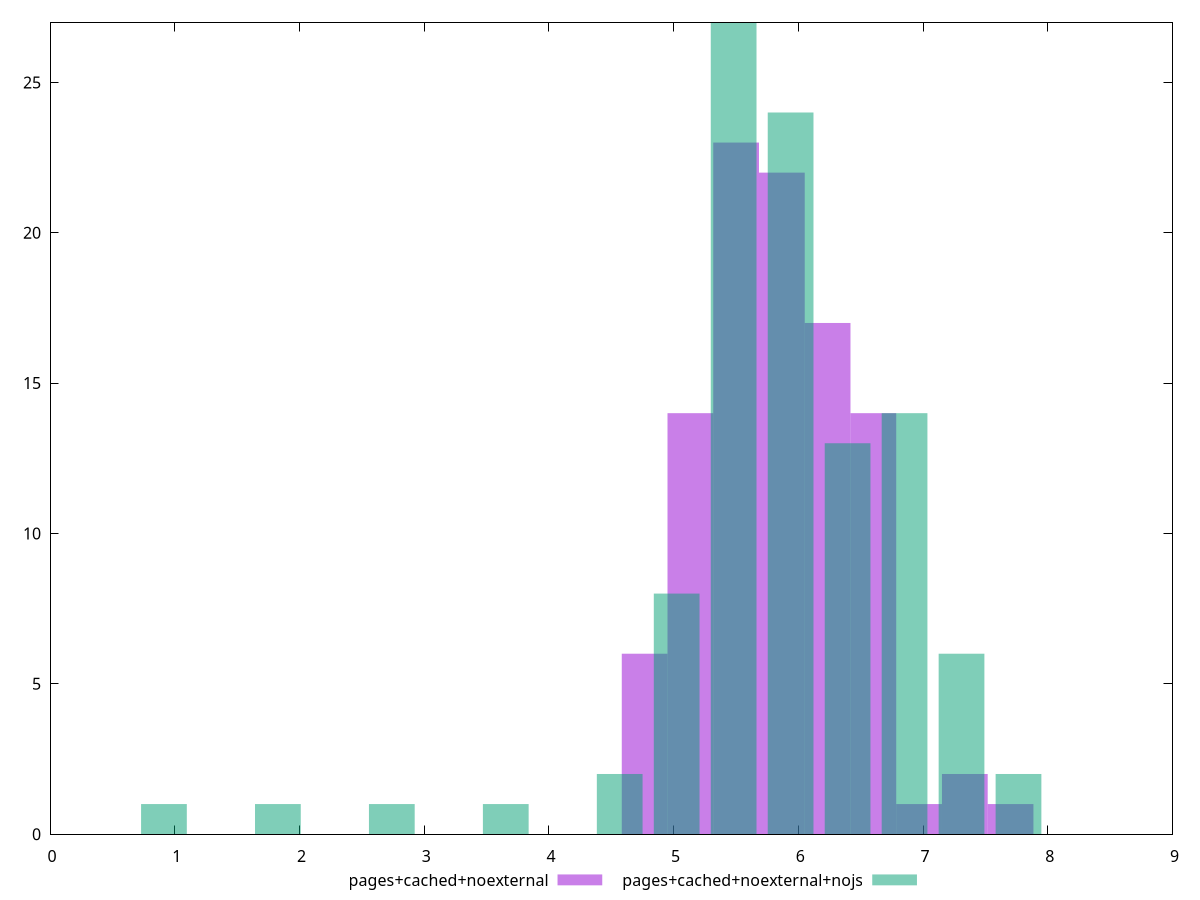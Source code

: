 $_pagesCachedNoexternal <<EOF
7.334892686288697 2
5.134424880402087 14
5.867914149030957 22
5.501169514716523 23
6.601403417659827 14
6.234658783345392 17
4.767680246087653 6
6.968148051974262 1
7.701637320603131 1
EOF
$_pagesCachedNoexternalNojs <<EOF
5.024560668083733 8
6.3948953957429335 13
7.308451880849066 6
6.851673638296 14
5.4813389106368 27
5.938117153189866 24
7.765230123402133 2
4.567782425530666 2
2.7406694553184 1
1.8271129702122666 1
3.654225940424533 1
0.9135564851061333 1
EOF
set key outside below
set terminal pngcairo
set output "report_00006_2020-11-02T20-21-41.718Z/network-server-latency/network-server-latency_pages+cached+noexternal_pages+cached+noexternal+nojs+hist.png"
set boxwidth 0.3667446343144348
set style fill transparent solid 0.5 noborder
set yrange [0:27]
plot $_pagesCachedNoexternal title "pages+cached+noexternal" with boxes ,$_pagesCachedNoexternalNojs title "pages+cached+noexternal+nojs" with boxes ,